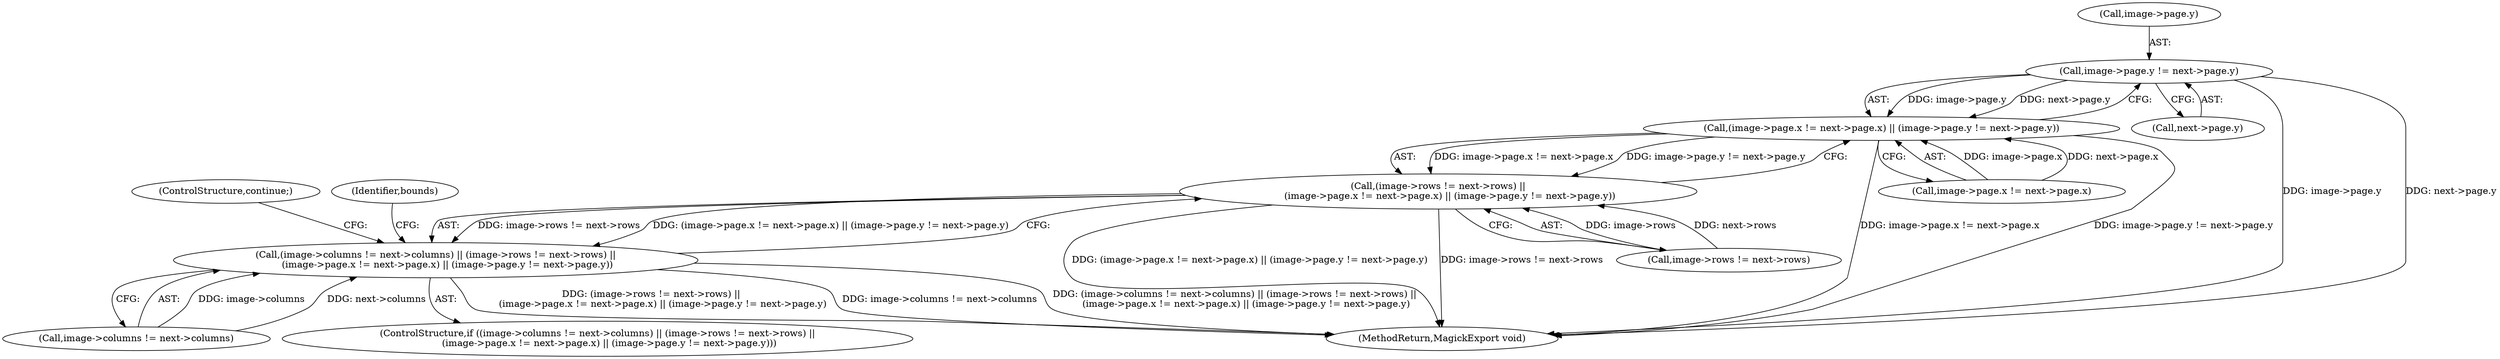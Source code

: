 digraph "0_ImageMagick6_1ddcf2e4f28029a888cadef2e757509ef5047ad8@pointer" {
"1000198" [label="(Call,image->page.y != next->page.y)"];
"1000186" [label="(Call,(image->page.x != next->page.x) || (image->page.y != next->page.y))"];
"1000178" [label="(Call,(image->rows != next->rows) ||\n        (image->page.x != next->page.x) || (image->page.y != next->page.y))"];
"1000170" [label="(Call,(image->columns != next->columns) || (image->rows != next->rows) ||\n        (image->page.x != next->page.x) || (image->page.y != next->page.y))"];
"1000204" [label="(Call,next->page.y)"];
"1000171" [label="(Call,image->columns != next->columns)"];
"1000187" [label="(Call,image->page.x != next->page.x)"];
"1000178" [label="(Call,(image->rows != next->rows) ||\n        (image->page.x != next->page.x) || (image->page.y != next->page.y))"];
"1000199" [label="(Call,image->page.y)"];
"1000286" [label="(MethodReturn,MagickExport void)"];
"1000169" [label="(ControlStructure,if ((image->columns != next->columns) || (image->rows != next->rows) ||\n        (image->page.x != next->page.x) || (image->page.y != next->page.y)))"];
"1000198" [label="(Call,image->page.y != next->page.y)"];
"1000179" [label="(Call,image->rows != next->rows)"];
"1000170" [label="(Call,(image->columns != next->columns) || (image->rows != next->rows) ||\n        (image->page.x != next->page.x) || (image->page.y != next->page.y))"];
"1000209" [label="(ControlStructure,continue;)"];
"1000211" [label="(Identifier,bounds)"];
"1000186" [label="(Call,(image->page.x != next->page.x) || (image->page.y != next->page.y))"];
"1000198" -> "1000186"  [label="AST: "];
"1000198" -> "1000204"  [label="CFG: "];
"1000199" -> "1000198"  [label="AST: "];
"1000204" -> "1000198"  [label="AST: "];
"1000186" -> "1000198"  [label="CFG: "];
"1000198" -> "1000286"  [label="DDG: image->page.y"];
"1000198" -> "1000286"  [label="DDG: next->page.y"];
"1000198" -> "1000186"  [label="DDG: image->page.y"];
"1000198" -> "1000186"  [label="DDG: next->page.y"];
"1000186" -> "1000178"  [label="AST: "];
"1000186" -> "1000187"  [label="CFG: "];
"1000187" -> "1000186"  [label="AST: "];
"1000178" -> "1000186"  [label="CFG: "];
"1000186" -> "1000286"  [label="DDG: image->page.x != next->page.x"];
"1000186" -> "1000286"  [label="DDG: image->page.y != next->page.y"];
"1000186" -> "1000178"  [label="DDG: image->page.x != next->page.x"];
"1000186" -> "1000178"  [label="DDG: image->page.y != next->page.y"];
"1000187" -> "1000186"  [label="DDG: image->page.x"];
"1000187" -> "1000186"  [label="DDG: next->page.x"];
"1000178" -> "1000170"  [label="AST: "];
"1000178" -> "1000179"  [label="CFG: "];
"1000179" -> "1000178"  [label="AST: "];
"1000170" -> "1000178"  [label="CFG: "];
"1000178" -> "1000286"  [label="DDG: (image->page.x != next->page.x) || (image->page.y != next->page.y)"];
"1000178" -> "1000286"  [label="DDG: image->rows != next->rows"];
"1000178" -> "1000170"  [label="DDG: image->rows != next->rows"];
"1000178" -> "1000170"  [label="DDG: (image->page.x != next->page.x) || (image->page.y != next->page.y)"];
"1000179" -> "1000178"  [label="DDG: image->rows"];
"1000179" -> "1000178"  [label="DDG: next->rows"];
"1000170" -> "1000169"  [label="AST: "];
"1000170" -> "1000171"  [label="CFG: "];
"1000171" -> "1000170"  [label="AST: "];
"1000209" -> "1000170"  [label="CFG: "];
"1000211" -> "1000170"  [label="CFG: "];
"1000170" -> "1000286"  [label="DDG: (image->rows != next->rows) ||\n        (image->page.x != next->page.x) || (image->page.y != next->page.y)"];
"1000170" -> "1000286"  [label="DDG: image->columns != next->columns"];
"1000170" -> "1000286"  [label="DDG: (image->columns != next->columns) || (image->rows != next->rows) ||\n        (image->page.x != next->page.x) || (image->page.y != next->page.y)"];
"1000171" -> "1000170"  [label="DDG: image->columns"];
"1000171" -> "1000170"  [label="DDG: next->columns"];
}
